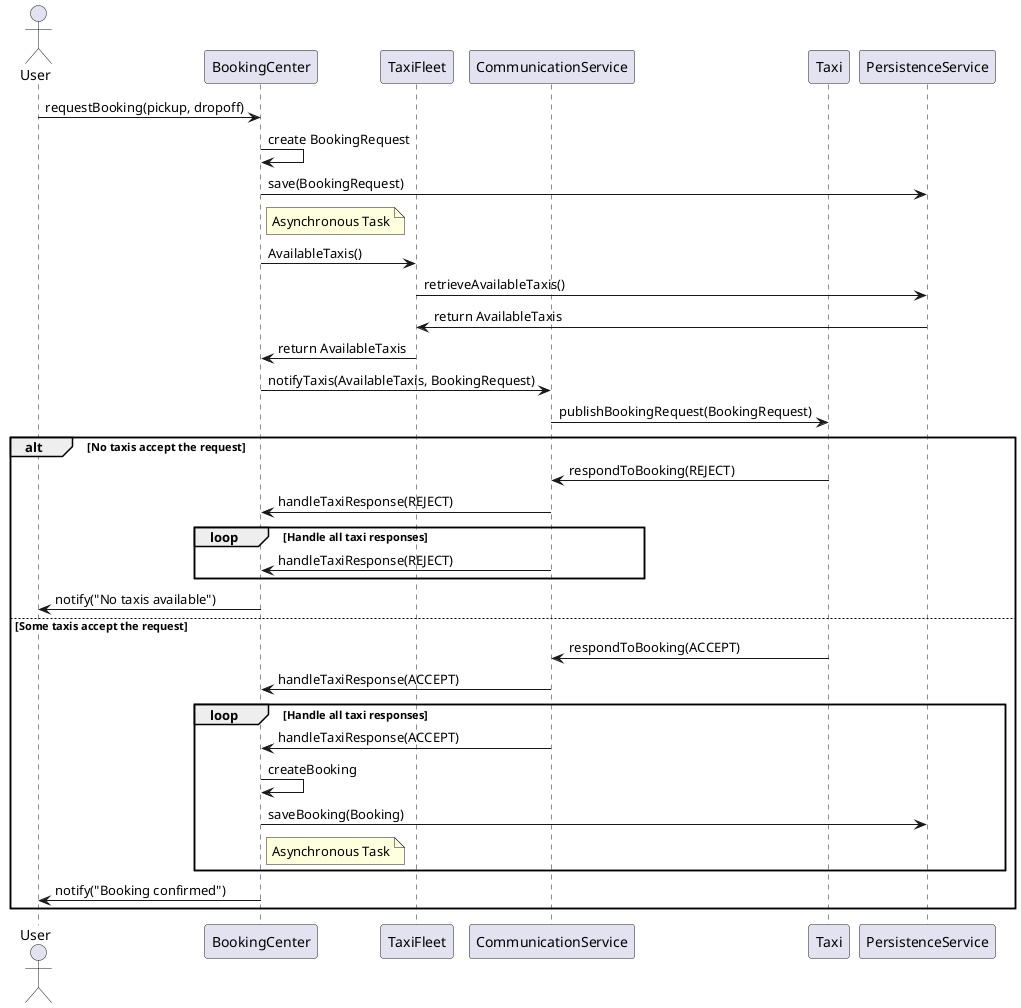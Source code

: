 @startuml userRequestsBooking

actor User
participant "BookingCenter" as BC
participant "TaxiFleet" as TF
participant "CommunicationService" as CS
participant "Taxi" as Taxi
participant "PersistenceService" as PS

User -> BC : requestBooking(pickup, dropoff)
BC -> BC : create BookingRequest
BC -> PS : save(BookingRequest)
note right of BC : Asynchronous Task
BC -> TF : AvailableTaxis()
TF -> PS : retrieveAvailableTaxis()
PS -> TF : return AvailableTaxis
TF -> BC : return AvailableTaxis
BC -> CS : notifyTaxis(AvailableTaxis, BookingRequest)
CS -> Taxi : publishBookingRequest(BookingRequest)
alt No taxis accept the request
    Taxi -> CS : respondToBooking(REJECT)
    CS -> BC : handleTaxiResponse(REJECT)
    loop Handle all taxi responses
        CS -> BC : handleTaxiResponse(REJECT)
    end
    BC -> User : notify("No taxis available")
else Some taxis accept the request
    Taxi -> CS : respondToBooking(ACCEPT)
    CS -> BC : handleTaxiResponse(ACCEPT)
    loop Handle all taxi responses
        CS -> BC : handleTaxiResponse(ACCEPT)
        BC -> BC : createBooking
        BC -> PS : saveBooking(Booking)
        note right of BC : Asynchronous Task
    end
    BC -> User : notify("Booking confirmed")
end

@enduml